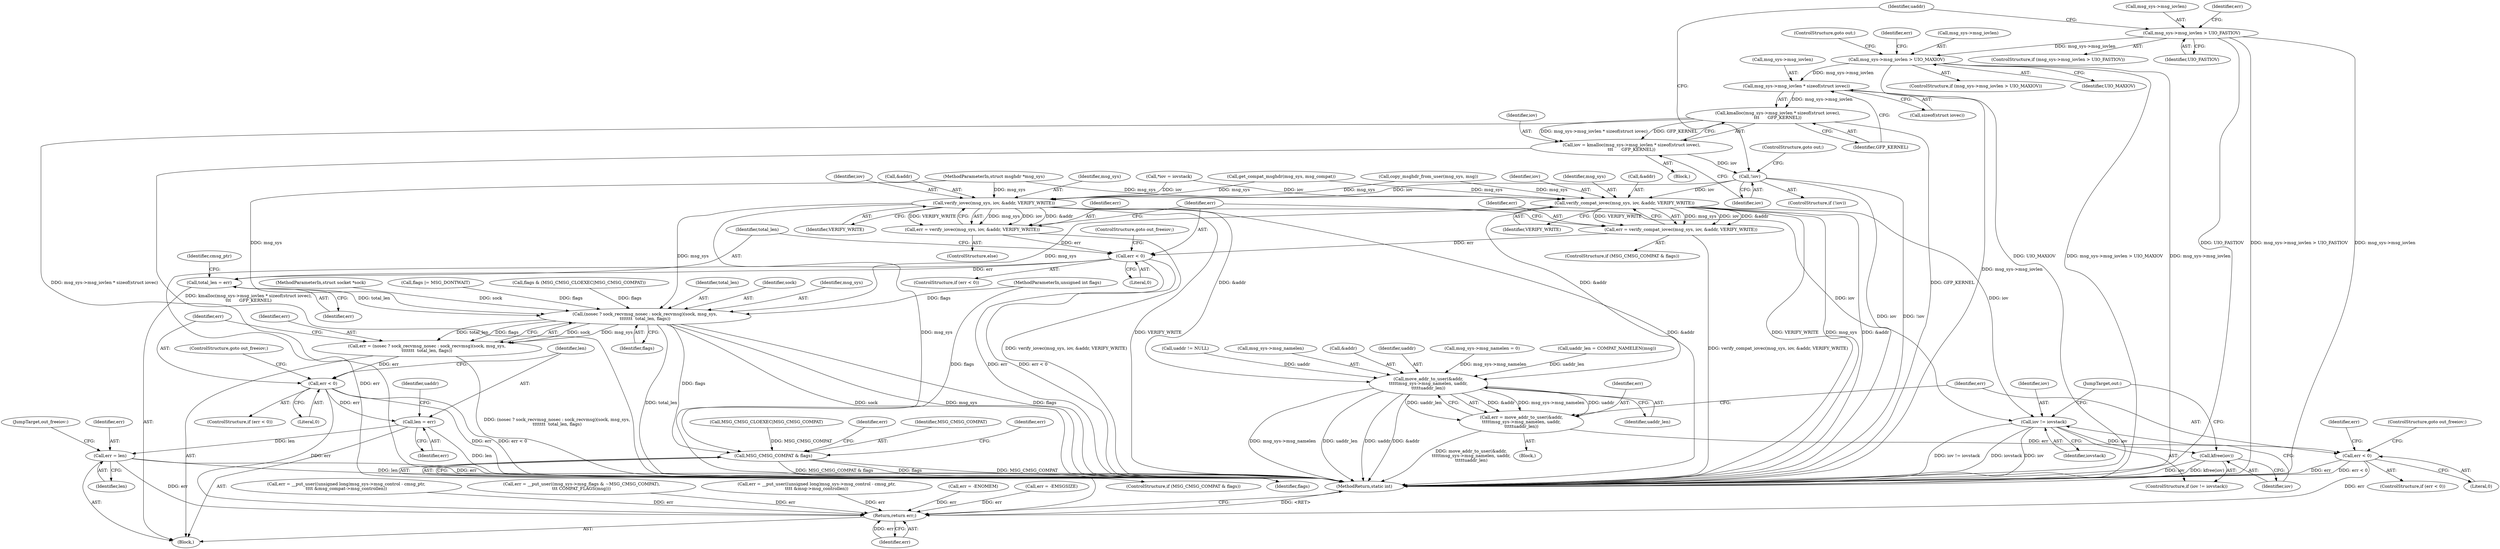 digraph "0_linux_f3d3342602f8bcbf37d7c46641cb9bca7618eb1c_31@API" {
"1000177" [label="(Call,msg_sys->msg_iovlen * sizeof(struct iovec))"];
"1000164" [label="(Call,msg_sys->msg_iovlen > UIO_MAXIOV)"];
"1000153" [label="(Call,msg_sys->msg_iovlen > UIO_FASTIOV)"];
"1000176" [label="(Call,kmalloc(msg_sys->msg_iovlen * sizeof(struct iovec),\n\t\t\t      GFP_KERNEL))"];
"1000174" [label="(Call,iov = kmalloc(msg_sys->msg_iovlen * sizeof(struct iovec),\n\t\t\t      GFP_KERNEL))"];
"1000185" [label="(Call,!iov)"];
"1000205" [label="(Call,verify_compat_iovec(msg_sys, iov, &addr, VERIFY_WRITE))"];
"1000203" [label="(Call,err = verify_compat_iovec(msg_sys, iov, &addr, VERIFY_WRITE))"];
"1000221" [label="(Call,err < 0)"];
"1000225" [label="(Call,total_len = err)"];
"1000262" [label="(Call,(nosec ? sock_recvmsg_nosec : sock_recvmsg)(sock, msg_sys,\n\t\t\t\t\t\t\t  total_len, flags))"];
"1000260" [label="(Call,err = (nosec ? sock_recvmsg_nosec : sock_recvmsg)(sock, msg_sys,\n\t\t\t\t\t\t\t  total_len, flags))"];
"1000268" [label="(Call,err < 0)"];
"1000272" [label="(Call,len = err)"];
"1000344" [label="(Call,err = len)"];
"1000355" [label="(Return,return err;)"];
"1000309" [label="(Call,MSG_CMSG_COMPAT & flags)"];
"1000282" [label="(Call,move_addr_to_user(&addr,\n\t\t\t\t\tmsg_sys->msg_namelen, uaddr,\n\t\t\t\t\tuaddr_len))"];
"1000280" [label="(Call,err = move_addr_to_user(&addr,\n\t\t\t\t\tmsg_sys->msg_namelen, uaddr,\n\t\t\t\t\tuaddr_len))"];
"1000291" [label="(Call,err < 0)"];
"1000349" [label="(Call,iov != iovstack)"];
"1000352" [label="(Call,kfree(iov))"];
"1000214" [label="(Call,verify_iovec(msg_sys, iov, &addr, VERIFY_WRITE))"];
"1000212" [label="(Call,err = verify_iovec(msg_sys, iov, &addr, VERIFY_WRITE))"];
"1000281" [label="(Identifier,err)"];
"1000175" [label="(Identifier,iov)"];
"1000244" [label="(Call,msg_sys->msg_namelen = 0)"];
"1000354" [label="(JumpTarget,out:)"];
"1000195" [label="(Call,uaddr_len = COMPAT_NAMELEN(msg))"];
"1000296" [label="(Identifier,err)"];
"1000272" [label="(Call,len = err)"];
"1000282" [label="(Call,move_addr_to_user(&addr,\n\t\t\t\t\tmsg_sys->msg_namelen, uaddr,\n\t\t\t\t\tuaddr_len))"];
"1000105" [label="(MethodParameterIn,struct socket *sock)"];
"1000153" [label="(Call,msg_sys->msg_iovlen > UIO_FASTIOV)"];
"1000267" [label="(ControlStructure,if (err < 0))"];
"1000266" [label="(Identifier,flags)"];
"1000177" [label="(Call,msg_sys->msg_iovlen * sizeof(struct iovec))"];
"1000216" [label="(Identifier,iov)"];
"1000257" [label="(Call,flags |= MSG_DONTWAIT)"];
"1000239" [label="(Call,flags & (MSG_CMSG_CLOEXEC|MSG_CMSG_COMPAT))"];
"1000351" [label="(Identifier,iovstack)"];
"1000169" [label="(ControlStructure,goto out;)"];
"1000280" [label="(Call,err = move_addr_to_user(&addr,\n\t\t\t\t\tmsg_sys->msg_namelen, uaddr,\n\t\t\t\t\tuaddr_len))"];
"1000145" [label="(Call,copy_msghdr_from_user(msg_sys, msg))"];
"1000276" [label="(Call,uaddr != NULL)"];
"1000189" [label="(Identifier,uaddr)"];
"1000345" [label="(Identifier,err)"];
"1000241" [label="(Call,MSG_CMSG_CLOEXEC|MSG_CMSG_COMPAT)"];
"1000212" [label="(Call,err = verify_iovec(msg_sys, iov, &addr, VERIFY_WRITE))"];
"1000328" [label="(Identifier,err)"];
"1000217" [label="(Call,&addr)"];
"1000277" [label="(Identifier,uaddr)"];
"1000181" [label="(Call,sizeof(struct iovec))"];
"1000213" [label="(Identifier,err)"];
"1000210" [label="(Identifier,VERIFY_WRITE)"];
"1000350" [label="(Identifier,iov)"];
"1000226" [label="(Identifier,total_len)"];
"1000344" [label="(Call,err = len)"];
"1000183" [label="(Identifier,GFP_KERNEL)"];
"1000108" [label="(MethodParameterIn,unsigned int flags)"];
"1000163" [label="(ControlStructure,if (msg_sys->msg_iovlen > UIO_MAXIOV))"];
"1000265" [label="(Identifier,total_len)"];
"1000261" [label="(Identifier,err)"];
"1000203" [label="(Call,err = verify_compat_iovec(msg_sys, iov, &addr, VERIFY_WRITE))"];
"1000312" [label="(Call,err = __put_user((unsigned long)msg_sys->msg_control - cmsg_ptr,\n\t\t\t\t &msg_compat->msg_controllen))"];
"1000135" [label="(Call,get_compat_msghdr(msg_sys, msg_compat))"];
"1000176" [label="(Call,kmalloc(msg_sys->msg_iovlen * sizeof(struct iovec),\n\t\t\t      GFP_KERNEL))"];
"1000346" [label="(Identifier,len)"];
"1000219" [label="(Identifier,VERIFY_WRITE)"];
"1000185" [label="(Call,!iov)"];
"1000222" [label="(Identifier,err)"];
"1000260" [label="(Call,err = (nosec ? sock_recvmsg_nosec : sock_recvmsg)(sock, msg_sys,\n\t\t\t\t\t\t\t  total_len, flags))"];
"1000229" [label="(Identifier,cmsg_ptr)"];
"1000274" [label="(Identifier,err)"];
"1000220" [label="(ControlStructure,if (err < 0))"];
"1000152" [label="(ControlStructure,if (msg_sys->msg_iovlen > UIO_FASTIOV))"];
"1000207" [label="(Identifier,iov)"];
"1000199" [label="(ControlStructure,if (MSG_CMSG_COMPAT & flags))"];
"1000263" [label="(Identifier,sock)"];
"1000158" [label="(Block,)"];
"1000214" [label="(Call,verify_iovec(msg_sys, iov, &addr, VERIFY_WRITE))"];
"1000204" [label="(Identifier,err)"];
"1000285" [label="(Call,msg_sys->msg_namelen)"];
"1000295" [label="(Call,err = __put_user((msg_sys->msg_flags & ~MSG_CMSG_COMPAT),\n\t\t\t COMPAT_FLAGS(msg)))"];
"1000269" [label="(Identifier,err)"];
"1000171" [label="(Identifier,err)"];
"1000352" [label="(Call,kfree(iov))"];
"1000279" [label="(Block,)"];
"1000262" [label="(Call,(nosec ? sock_recvmsg_nosec : sock_recvmsg)(sock, msg_sys,\n\t\t\t\t\t\t\t  total_len, flags))"];
"1000327" [label="(Call,err = __put_user((unsigned long)msg_sys->msg_control - cmsg_ptr,\n\t\t\t\t &msg->msg_controllen))"];
"1000154" [label="(Call,msg_sys->msg_iovlen)"];
"1000119" [label="(Call,*iov = iovstack)"];
"1000283" [label="(Call,&addr)"];
"1000268" [label="(Call,err < 0)"];
"1000110" [label="(Block,)"];
"1000353" [label="(Identifier,iov)"];
"1000170" [label="(Call,err = -ENOMEM)"];
"1000270" [label="(Literal,0)"];
"1000223" [label="(Literal,0)"];
"1000308" [label="(ControlStructure,if (MSG_CMSG_COMPAT & flags))"];
"1000206" [label="(Identifier,msg_sys)"];
"1000164" [label="(Call,msg_sys->msg_iovlen > UIO_MAXIOV)"];
"1000311" [label="(Identifier,flags)"];
"1000347" [label="(JumpTarget,out_freeiov:)"];
"1000349" [label="(Call,iov != iovstack)"];
"1000356" [label="(Identifier,err)"];
"1000357" [label="(MethodReturn,static int)"];
"1000310" [label="(Identifier,MSG_CMSG_COMPAT)"];
"1000165" [label="(Call,msg_sys->msg_iovlen)"];
"1000107" [label="(MethodParameterIn,struct msghdr *msg_sys)"];
"1000309" [label="(Call,MSG_CMSG_COMPAT & flags)"];
"1000211" [label="(ControlStructure,else)"];
"1000187" [label="(ControlStructure,goto out;)"];
"1000225" [label="(Call,total_len = err)"];
"1000289" [label="(Identifier,uaddr_len)"];
"1000291" [label="(Call,err < 0)"];
"1000157" [label="(Identifier,UIO_FASTIOV)"];
"1000294" [label="(ControlStructure,goto out_freeiov;)"];
"1000168" [label="(Identifier,UIO_MAXIOV)"];
"1000348" [label="(ControlStructure,if (iov != iovstack))"];
"1000273" [label="(Identifier,len)"];
"1000227" [label="(Identifier,err)"];
"1000186" [label="(Identifier,iov)"];
"1000160" [label="(Identifier,err)"];
"1000174" [label="(Call,iov = kmalloc(msg_sys->msg_iovlen * sizeof(struct iovec),\n\t\t\t      GFP_KERNEL))"];
"1000355" [label="(Return,return err;)"];
"1000290" [label="(ControlStructure,if (err < 0))"];
"1000221" [label="(Call,err < 0)"];
"1000313" [label="(Identifier,err)"];
"1000184" [label="(ControlStructure,if (!iov))"];
"1000271" [label="(ControlStructure,goto out_freeiov;)"];
"1000292" [label="(Identifier,err)"];
"1000178" [label="(Call,msg_sys->msg_iovlen)"];
"1000224" [label="(ControlStructure,goto out_freeiov;)"];
"1000288" [label="(Identifier,uaddr)"];
"1000264" [label="(Identifier,msg_sys)"];
"1000159" [label="(Call,err = -EMSGSIZE)"];
"1000208" [label="(Call,&addr)"];
"1000205" [label="(Call,verify_compat_iovec(msg_sys, iov, &addr, VERIFY_WRITE))"];
"1000293" [label="(Literal,0)"];
"1000215" [label="(Identifier,msg_sys)"];
"1000177" -> "1000176"  [label="AST: "];
"1000177" -> "1000181"  [label="CFG: "];
"1000178" -> "1000177"  [label="AST: "];
"1000181" -> "1000177"  [label="AST: "];
"1000183" -> "1000177"  [label="CFG: "];
"1000177" -> "1000357"  [label="DDG: msg_sys->msg_iovlen"];
"1000177" -> "1000176"  [label="DDG: msg_sys->msg_iovlen"];
"1000164" -> "1000177"  [label="DDG: msg_sys->msg_iovlen"];
"1000164" -> "1000163"  [label="AST: "];
"1000164" -> "1000168"  [label="CFG: "];
"1000165" -> "1000164"  [label="AST: "];
"1000168" -> "1000164"  [label="AST: "];
"1000169" -> "1000164"  [label="CFG: "];
"1000171" -> "1000164"  [label="CFG: "];
"1000164" -> "1000357"  [label="DDG: UIO_MAXIOV"];
"1000164" -> "1000357"  [label="DDG: msg_sys->msg_iovlen > UIO_MAXIOV"];
"1000164" -> "1000357"  [label="DDG: msg_sys->msg_iovlen"];
"1000153" -> "1000164"  [label="DDG: msg_sys->msg_iovlen"];
"1000153" -> "1000152"  [label="AST: "];
"1000153" -> "1000157"  [label="CFG: "];
"1000154" -> "1000153"  [label="AST: "];
"1000157" -> "1000153"  [label="AST: "];
"1000160" -> "1000153"  [label="CFG: "];
"1000189" -> "1000153"  [label="CFG: "];
"1000153" -> "1000357"  [label="DDG: UIO_FASTIOV"];
"1000153" -> "1000357"  [label="DDG: msg_sys->msg_iovlen > UIO_FASTIOV"];
"1000153" -> "1000357"  [label="DDG: msg_sys->msg_iovlen"];
"1000176" -> "1000174"  [label="AST: "];
"1000176" -> "1000183"  [label="CFG: "];
"1000183" -> "1000176"  [label="AST: "];
"1000174" -> "1000176"  [label="CFG: "];
"1000176" -> "1000357"  [label="DDG: msg_sys->msg_iovlen * sizeof(struct iovec)"];
"1000176" -> "1000357"  [label="DDG: GFP_KERNEL"];
"1000176" -> "1000174"  [label="DDG: msg_sys->msg_iovlen * sizeof(struct iovec)"];
"1000176" -> "1000174"  [label="DDG: GFP_KERNEL"];
"1000174" -> "1000158"  [label="AST: "];
"1000175" -> "1000174"  [label="AST: "];
"1000186" -> "1000174"  [label="CFG: "];
"1000174" -> "1000357"  [label="DDG: kmalloc(msg_sys->msg_iovlen * sizeof(struct iovec),\n\t\t\t      GFP_KERNEL)"];
"1000174" -> "1000185"  [label="DDG: iov"];
"1000185" -> "1000184"  [label="AST: "];
"1000185" -> "1000186"  [label="CFG: "];
"1000186" -> "1000185"  [label="AST: "];
"1000187" -> "1000185"  [label="CFG: "];
"1000189" -> "1000185"  [label="CFG: "];
"1000185" -> "1000357"  [label="DDG: iov"];
"1000185" -> "1000357"  [label="DDG: !iov"];
"1000185" -> "1000205"  [label="DDG: iov"];
"1000185" -> "1000214"  [label="DDG: iov"];
"1000205" -> "1000203"  [label="AST: "];
"1000205" -> "1000210"  [label="CFG: "];
"1000206" -> "1000205"  [label="AST: "];
"1000207" -> "1000205"  [label="AST: "];
"1000208" -> "1000205"  [label="AST: "];
"1000210" -> "1000205"  [label="AST: "];
"1000203" -> "1000205"  [label="CFG: "];
"1000205" -> "1000357"  [label="DDG: VERIFY_WRITE"];
"1000205" -> "1000357"  [label="DDG: msg_sys"];
"1000205" -> "1000357"  [label="DDG: &addr"];
"1000205" -> "1000203"  [label="DDG: msg_sys"];
"1000205" -> "1000203"  [label="DDG: iov"];
"1000205" -> "1000203"  [label="DDG: &addr"];
"1000205" -> "1000203"  [label="DDG: VERIFY_WRITE"];
"1000135" -> "1000205"  [label="DDG: msg_sys"];
"1000145" -> "1000205"  [label="DDG: msg_sys"];
"1000107" -> "1000205"  [label="DDG: msg_sys"];
"1000119" -> "1000205"  [label="DDG: iov"];
"1000205" -> "1000262"  [label="DDG: msg_sys"];
"1000205" -> "1000282"  [label="DDG: &addr"];
"1000205" -> "1000349"  [label="DDG: iov"];
"1000203" -> "1000199"  [label="AST: "];
"1000204" -> "1000203"  [label="AST: "];
"1000222" -> "1000203"  [label="CFG: "];
"1000203" -> "1000357"  [label="DDG: verify_compat_iovec(msg_sys, iov, &addr, VERIFY_WRITE)"];
"1000203" -> "1000221"  [label="DDG: err"];
"1000221" -> "1000220"  [label="AST: "];
"1000221" -> "1000223"  [label="CFG: "];
"1000222" -> "1000221"  [label="AST: "];
"1000223" -> "1000221"  [label="AST: "];
"1000224" -> "1000221"  [label="CFG: "];
"1000226" -> "1000221"  [label="CFG: "];
"1000221" -> "1000357"  [label="DDG: err < 0"];
"1000221" -> "1000357"  [label="DDG: err"];
"1000212" -> "1000221"  [label="DDG: err"];
"1000221" -> "1000225"  [label="DDG: err"];
"1000221" -> "1000355"  [label="DDG: err"];
"1000225" -> "1000110"  [label="AST: "];
"1000225" -> "1000227"  [label="CFG: "];
"1000226" -> "1000225"  [label="AST: "];
"1000227" -> "1000225"  [label="AST: "];
"1000229" -> "1000225"  [label="CFG: "];
"1000225" -> "1000262"  [label="DDG: total_len"];
"1000262" -> "1000260"  [label="AST: "];
"1000262" -> "1000266"  [label="CFG: "];
"1000263" -> "1000262"  [label="AST: "];
"1000264" -> "1000262"  [label="AST: "];
"1000265" -> "1000262"  [label="AST: "];
"1000266" -> "1000262"  [label="AST: "];
"1000260" -> "1000262"  [label="CFG: "];
"1000262" -> "1000357"  [label="DDG: total_len"];
"1000262" -> "1000357"  [label="DDG: sock"];
"1000262" -> "1000357"  [label="DDG: msg_sys"];
"1000262" -> "1000357"  [label="DDG: flags"];
"1000262" -> "1000260"  [label="DDG: sock"];
"1000262" -> "1000260"  [label="DDG: msg_sys"];
"1000262" -> "1000260"  [label="DDG: total_len"];
"1000262" -> "1000260"  [label="DDG: flags"];
"1000105" -> "1000262"  [label="DDG: sock"];
"1000214" -> "1000262"  [label="DDG: msg_sys"];
"1000107" -> "1000262"  [label="DDG: msg_sys"];
"1000239" -> "1000262"  [label="DDG: flags"];
"1000257" -> "1000262"  [label="DDG: flags"];
"1000108" -> "1000262"  [label="DDG: flags"];
"1000262" -> "1000309"  [label="DDG: flags"];
"1000260" -> "1000110"  [label="AST: "];
"1000261" -> "1000260"  [label="AST: "];
"1000269" -> "1000260"  [label="CFG: "];
"1000260" -> "1000357"  [label="DDG: (nosec ? sock_recvmsg_nosec : sock_recvmsg)(sock, msg_sys,\n\t\t\t\t\t\t\t  total_len, flags)"];
"1000260" -> "1000268"  [label="DDG: err"];
"1000268" -> "1000267"  [label="AST: "];
"1000268" -> "1000270"  [label="CFG: "];
"1000269" -> "1000268"  [label="AST: "];
"1000270" -> "1000268"  [label="AST: "];
"1000271" -> "1000268"  [label="CFG: "];
"1000273" -> "1000268"  [label="CFG: "];
"1000268" -> "1000357"  [label="DDG: err"];
"1000268" -> "1000357"  [label="DDG: err < 0"];
"1000268" -> "1000272"  [label="DDG: err"];
"1000268" -> "1000355"  [label="DDG: err"];
"1000272" -> "1000110"  [label="AST: "];
"1000272" -> "1000274"  [label="CFG: "];
"1000273" -> "1000272"  [label="AST: "];
"1000274" -> "1000272"  [label="AST: "];
"1000277" -> "1000272"  [label="CFG: "];
"1000272" -> "1000357"  [label="DDG: len"];
"1000272" -> "1000344"  [label="DDG: len"];
"1000344" -> "1000110"  [label="AST: "];
"1000344" -> "1000346"  [label="CFG: "];
"1000345" -> "1000344"  [label="AST: "];
"1000346" -> "1000344"  [label="AST: "];
"1000347" -> "1000344"  [label="CFG: "];
"1000344" -> "1000357"  [label="DDG: len"];
"1000344" -> "1000357"  [label="DDG: err"];
"1000344" -> "1000355"  [label="DDG: err"];
"1000355" -> "1000110"  [label="AST: "];
"1000355" -> "1000356"  [label="CFG: "];
"1000356" -> "1000355"  [label="AST: "];
"1000357" -> "1000355"  [label="CFG: "];
"1000355" -> "1000357"  [label="DDG: <RET>"];
"1000356" -> "1000355"  [label="DDG: err"];
"1000291" -> "1000355"  [label="DDG: err"];
"1000295" -> "1000355"  [label="DDG: err"];
"1000327" -> "1000355"  [label="DDG: err"];
"1000170" -> "1000355"  [label="DDG: err"];
"1000312" -> "1000355"  [label="DDG: err"];
"1000159" -> "1000355"  [label="DDG: err"];
"1000309" -> "1000308"  [label="AST: "];
"1000309" -> "1000311"  [label="CFG: "];
"1000310" -> "1000309"  [label="AST: "];
"1000311" -> "1000309"  [label="AST: "];
"1000313" -> "1000309"  [label="CFG: "];
"1000328" -> "1000309"  [label="CFG: "];
"1000309" -> "1000357"  [label="DDG: MSG_CMSG_COMPAT"];
"1000309" -> "1000357"  [label="DDG: MSG_CMSG_COMPAT & flags"];
"1000309" -> "1000357"  [label="DDG: flags"];
"1000241" -> "1000309"  [label="DDG: MSG_CMSG_COMPAT"];
"1000108" -> "1000309"  [label="DDG: flags"];
"1000282" -> "1000280"  [label="AST: "];
"1000282" -> "1000289"  [label="CFG: "];
"1000283" -> "1000282"  [label="AST: "];
"1000285" -> "1000282"  [label="AST: "];
"1000288" -> "1000282"  [label="AST: "];
"1000289" -> "1000282"  [label="AST: "];
"1000280" -> "1000282"  [label="CFG: "];
"1000282" -> "1000357"  [label="DDG: msg_sys->msg_namelen"];
"1000282" -> "1000357"  [label="DDG: uaddr_len"];
"1000282" -> "1000357"  [label="DDG: uaddr"];
"1000282" -> "1000357"  [label="DDG: &addr"];
"1000282" -> "1000280"  [label="DDG: &addr"];
"1000282" -> "1000280"  [label="DDG: msg_sys->msg_namelen"];
"1000282" -> "1000280"  [label="DDG: uaddr"];
"1000282" -> "1000280"  [label="DDG: uaddr_len"];
"1000214" -> "1000282"  [label="DDG: &addr"];
"1000244" -> "1000282"  [label="DDG: msg_sys->msg_namelen"];
"1000276" -> "1000282"  [label="DDG: uaddr"];
"1000195" -> "1000282"  [label="DDG: uaddr_len"];
"1000280" -> "1000279"  [label="AST: "];
"1000281" -> "1000280"  [label="AST: "];
"1000292" -> "1000280"  [label="CFG: "];
"1000280" -> "1000357"  [label="DDG: move_addr_to_user(&addr,\n\t\t\t\t\tmsg_sys->msg_namelen, uaddr,\n\t\t\t\t\tuaddr_len)"];
"1000280" -> "1000291"  [label="DDG: err"];
"1000291" -> "1000290"  [label="AST: "];
"1000291" -> "1000293"  [label="CFG: "];
"1000292" -> "1000291"  [label="AST: "];
"1000293" -> "1000291"  [label="AST: "];
"1000294" -> "1000291"  [label="CFG: "];
"1000296" -> "1000291"  [label="CFG: "];
"1000291" -> "1000357"  [label="DDG: err < 0"];
"1000291" -> "1000357"  [label="DDG: err"];
"1000349" -> "1000348"  [label="AST: "];
"1000349" -> "1000351"  [label="CFG: "];
"1000350" -> "1000349"  [label="AST: "];
"1000351" -> "1000349"  [label="AST: "];
"1000353" -> "1000349"  [label="CFG: "];
"1000354" -> "1000349"  [label="CFG: "];
"1000349" -> "1000357"  [label="DDG: iov != iovstack"];
"1000349" -> "1000357"  [label="DDG: iovstack"];
"1000349" -> "1000357"  [label="DDG: iov"];
"1000214" -> "1000349"  [label="DDG: iov"];
"1000349" -> "1000352"  [label="DDG: iov"];
"1000352" -> "1000348"  [label="AST: "];
"1000352" -> "1000353"  [label="CFG: "];
"1000353" -> "1000352"  [label="AST: "];
"1000354" -> "1000352"  [label="CFG: "];
"1000352" -> "1000357"  [label="DDG: iov"];
"1000352" -> "1000357"  [label="DDG: kfree(iov)"];
"1000214" -> "1000212"  [label="AST: "];
"1000214" -> "1000219"  [label="CFG: "];
"1000215" -> "1000214"  [label="AST: "];
"1000216" -> "1000214"  [label="AST: "];
"1000217" -> "1000214"  [label="AST: "];
"1000219" -> "1000214"  [label="AST: "];
"1000212" -> "1000214"  [label="CFG: "];
"1000214" -> "1000357"  [label="DDG: VERIFY_WRITE"];
"1000214" -> "1000357"  [label="DDG: &addr"];
"1000214" -> "1000357"  [label="DDG: msg_sys"];
"1000214" -> "1000212"  [label="DDG: msg_sys"];
"1000214" -> "1000212"  [label="DDG: iov"];
"1000214" -> "1000212"  [label="DDG: &addr"];
"1000214" -> "1000212"  [label="DDG: VERIFY_WRITE"];
"1000135" -> "1000214"  [label="DDG: msg_sys"];
"1000145" -> "1000214"  [label="DDG: msg_sys"];
"1000107" -> "1000214"  [label="DDG: msg_sys"];
"1000119" -> "1000214"  [label="DDG: iov"];
"1000212" -> "1000211"  [label="AST: "];
"1000213" -> "1000212"  [label="AST: "];
"1000222" -> "1000212"  [label="CFG: "];
"1000212" -> "1000357"  [label="DDG: verify_iovec(msg_sys, iov, &addr, VERIFY_WRITE)"];
}
